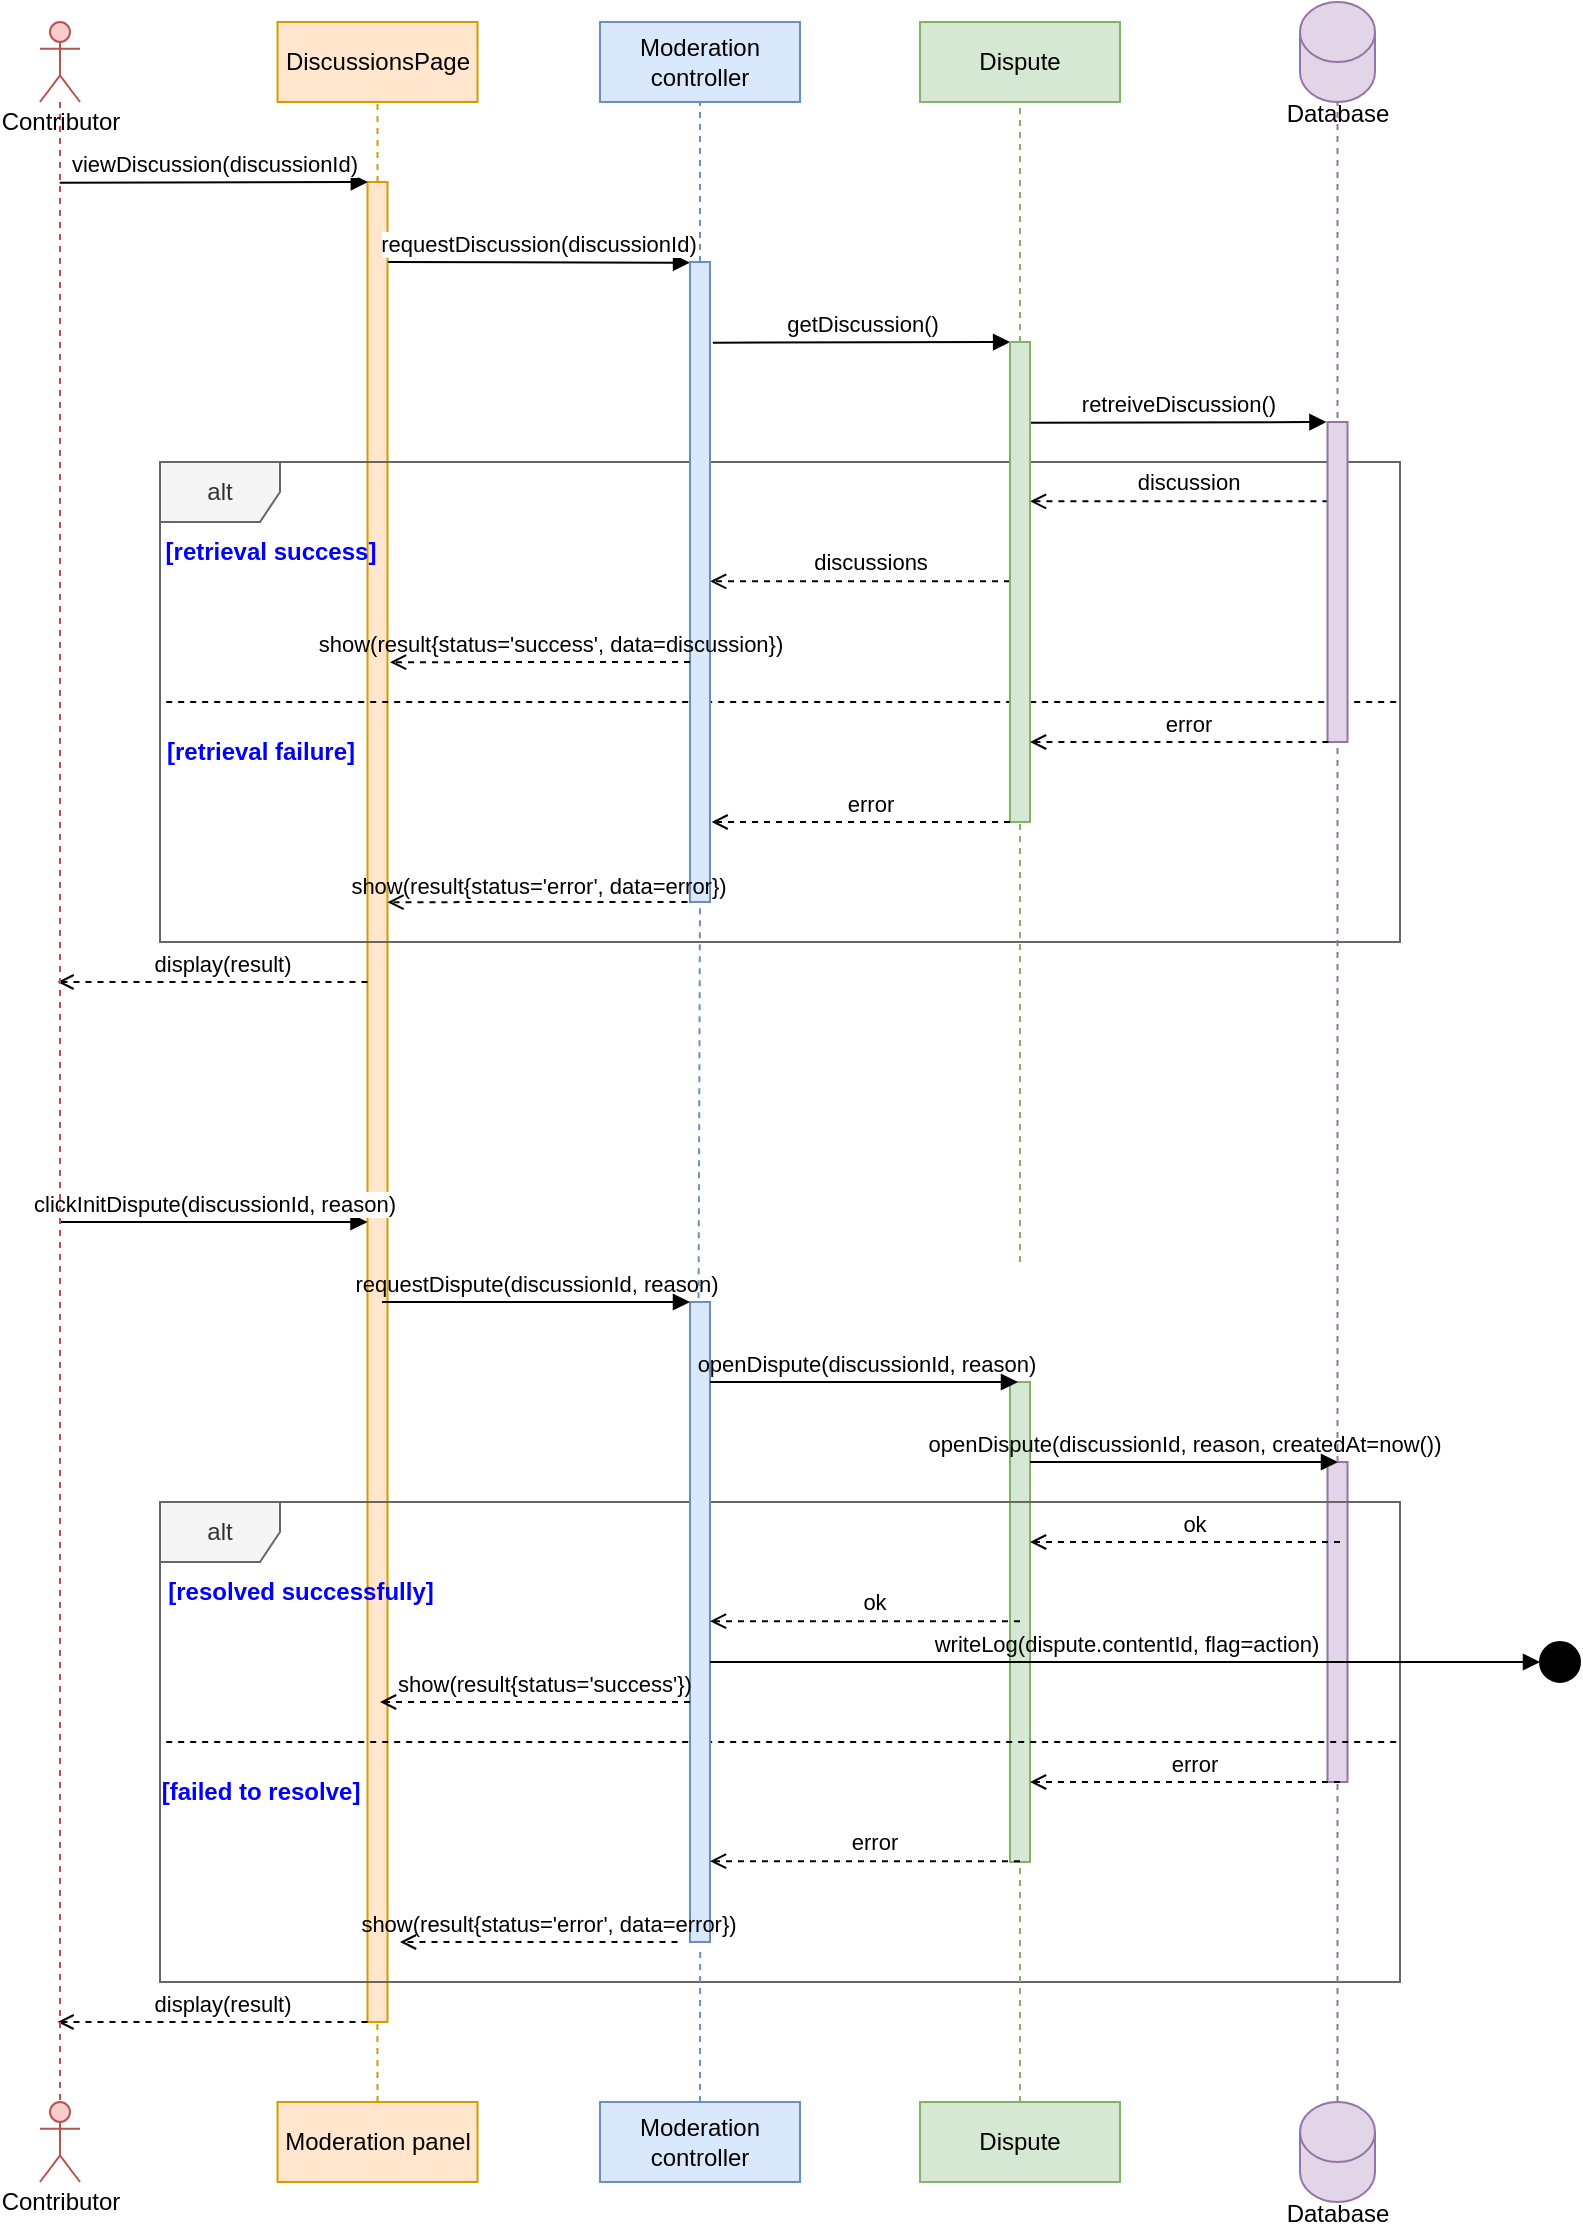 <mxfile pages="7">
    <diagram id="9YUfMd6E4KthZk4kom6o" name="moderate_content">
        <mxGraphModel dx="951" dy="515" grid="1" gridSize="10" guides="1" tooltips="1" connect="1" arrows="1" fold="1" page="1" pageScale="1" pageWidth="850" pageHeight="1100" math="0" shadow="0">
            <root>
                <mxCell id="0"/>
                <mxCell id="1" parent="0"/>
                <mxCell id="Brh_mnJi5IMDe2LUyWTu-10" value="&lt;span style=&quot;color: rgba(237, 237, 237, 0); font-family: monospace; font-size: 0px; text-align: start;&quot;&gt;%3CmxGraphModel%3E%3Croot%3E%3CmxCell%20id%3D%220%22%2F%3E%3CmxCell%20id%3D%221%22%20parent%3D%220%22%2F%3E%3CmxCell%20id%3D%222%22%20value%3D%22%5Bmessage%5D%22%20style%3D%22html%3D1%3BverticalAlign%3Dbottom%3BendArrow%3Dblock%3Brounded%3D0%3BexitX%3D0.983%3BexitY%3D0.126%3BexitDx%3D0%3BexitDy%3D0%3BexitPerimeter%3D0%3B%22%20edge%3D%221%22%20parent%3D%221%22%3E%3CmxGeometry%20x%3D%220.001%22%20relative%3D%221%22%20as%3D%22geometry%22%3E%3CmxPoint%20x%3D%22325%22%20y%3D%22240%22%20as%3D%22sourcePoint%22%2F%3E%3CmxPoint%20x%3D%22475%22%20y%3D%22240%22%20as%3D%22targetPoint%22%2F%3E%3CmxPoint%20as%3D%22offset%22%2F%3E%3C%2FmxGeometry%3E%3C%2FmxCell%3E%3C%2Froot%3E%3C%2FmxGraphModel%3E&lt;/span&gt;" style="html=1;points=[];perimeter=orthogonalPerimeter;fillColor=#ffe6cc;strokeColor=#d79b00;container=0;" parent="1" vertex="1">
                    <mxGeometry x="233.75" y="200" width="10" height="920" as="geometry"/>
                </mxCell>
                <mxCell id="krH2Hktch8SGsoItCmGY-56" value="" style="html=1;points=[];perimeter=orthogonalPerimeter;fillColor=#e1d5e7;strokeColor=#9673a6;container=0;" parent="1" vertex="1">
                    <mxGeometry x="713.75" y="840" width="10" height="160" as="geometry"/>
                </mxCell>
                <mxCell id="krH2Hktch8SGsoItCmGY-51" value="&lt;span style=&quot;color: rgba(237, 237, 237, 0); font-family: monospace; font-size: 0px; text-align: start;&quot;&gt;%3CmxGraphModel%3E%3Croot%3E%3CmxCell%20id%3D%220%22%2F%3E%3CmxCell%20id%3D%221%22%20parent%3D%220%22%2F%3E%3CmxCell%20id%3D%222%22%20value%3D%22%5Bmessage%5D%22%20style%3D%22html%3D1%3BverticalAlign%3Dbottom%3BendArrow%3Dblock%3Brounded%3D0%3BexitX%3D0.983%3BexitY%3D0.126%3BexitDx%3D0%3BexitDy%3D0%3BexitPerimeter%3D0%3B%22%20edge%3D%221%22%20parent%3D%221%22%3E%3CmxGeometry%20x%3D%220.001%22%20relative%3D%221%22%20as%3D%22geometry%22%3E%3CmxPoint%20x%3D%22325%22%20y%3D%22240%22%20as%3D%22sourcePoint%22%2F%3E%3CmxPoint%20x%3D%22475%22%20y%3D%22240%22%20as%3D%22targetPoint%22%2F%3E%3CmxPoint%20as%3D%22offset%22%2F%3E%3C%2FmxGeometry%3E%3C%2FmxCell%3E%3C%2Froot%3E%3C%2FmxGraphModel%3E&lt;/span&gt;" style="html=1;points=[];perimeter=orthogonalPerimeter;fillColor=#D5E8D4;strokeColor=#82B366;container=0;" parent="1" vertex="1">
                    <mxGeometry x="555" y="800" width="10" height="240" as="geometry"/>
                </mxCell>
                <mxCell id="krH2Hktch8SGsoItCmGY-9" value="" style="group" parent="1" vertex="1" connectable="0">
                    <mxGeometry x="130" y="340" width="620" height="240" as="geometry"/>
                </mxCell>
                <mxCell id="krH2Hktch8SGsoItCmGY-10" value="alt" style="shape=umlFrame;whiteSpace=wrap;html=1;fillColor=#f5f5f5;fontColor=#333333;strokeColor=#666666;" parent="krH2Hktch8SGsoItCmGY-9" vertex="1">
                    <mxGeometry width="620" height="240" as="geometry"/>
                </mxCell>
                <mxCell id="krH2Hktch8SGsoItCmGY-11" value="&lt;b&gt;&lt;font style=&quot;color: rgb(0, 0, 255);&quot;&gt;[retrieval success]&lt;/font&gt;&lt;/b&gt;" style="text;html=1;align=center;verticalAlign=middle;resizable=0;points=[];autosize=1;strokeColor=none;fillColor=none;" parent="krH2Hktch8SGsoItCmGY-9" vertex="1">
                    <mxGeometry x="-10" y="29.998" width="130" height="30" as="geometry"/>
                </mxCell>
                <mxCell id="krH2Hktch8SGsoItCmGY-12" value="&lt;b&gt;&lt;font style=&quot;color: rgb(0, 0, 255);&quot;&gt;[retrieval failure]&lt;/font&gt;&lt;/b&gt;" style="text;html=1;align=center;verticalAlign=middle;resizable=0;points=[];autosize=1;strokeColor=none;fillColor=none;" parent="krH2Hktch8SGsoItCmGY-9" vertex="1">
                    <mxGeometry x="-10" y="130.002" width="120" height="30" as="geometry"/>
                </mxCell>
                <mxCell id="krH2Hktch8SGsoItCmGY-13" value="" style="endArrow=none;dashed=1;html=1;rounded=0;entryX=1;entryY=0.5;entryDx=0;entryDy=0;entryPerimeter=0;exitX=0.005;exitY=0.5;exitDx=0;exitDy=0;exitPerimeter=0;" parent="krH2Hktch8SGsoItCmGY-9" source="krH2Hktch8SGsoItCmGY-10" target="krH2Hktch8SGsoItCmGY-10" edge="1">
                    <mxGeometry width="50" height="50" relative="1" as="geometry">
                        <mxPoint y="119.57" as="sourcePoint"/>
                        <mxPoint x="620" y="120.29" as="targetPoint"/>
                    </mxGeometry>
                </mxCell>
                <mxCell id="krH2Hktch8SGsoItCmGY-58" value="" style="group" parent="1" vertex="1" connectable="0">
                    <mxGeometry x="130" y="860" width="620" height="240" as="geometry"/>
                </mxCell>
                <mxCell id="krH2Hktch8SGsoItCmGY-59" value="alt" style="shape=umlFrame;whiteSpace=wrap;html=1;fillColor=#f5f5f5;fontColor=#333333;strokeColor=#666666;" parent="krH2Hktch8SGsoItCmGY-58" vertex="1">
                    <mxGeometry width="620" height="240" as="geometry"/>
                </mxCell>
                <mxCell id="krH2Hktch8SGsoItCmGY-61" value="&lt;b&gt;&lt;font style=&quot;color: rgb(0, 0, 255);&quot;&gt;[failed to resolve]&lt;/font&gt;&lt;/b&gt;" style="text;html=1;align=center;verticalAlign=middle;resizable=0;points=[];autosize=1;strokeColor=none;fillColor=none;" parent="krH2Hktch8SGsoItCmGY-58" vertex="1">
                    <mxGeometry x="-10" y="130.002" width="120" height="30" as="geometry"/>
                </mxCell>
                <mxCell id="krH2Hktch8SGsoItCmGY-62" value="" style="endArrow=none;dashed=1;html=1;rounded=0;entryX=1;entryY=0.5;entryDx=0;entryDy=0;entryPerimeter=0;exitX=0.005;exitY=0.5;exitDx=0;exitDy=0;exitPerimeter=0;" parent="krH2Hktch8SGsoItCmGY-58" source="krH2Hktch8SGsoItCmGY-59" target="krH2Hktch8SGsoItCmGY-59" edge="1">
                    <mxGeometry width="50" height="50" relative="1" as="geometry">
                        <mxPoint y="119.57" as="sourcePoint"/>
                        <mxPoint x="620" y="120.29" as="targetPoint"/>
                    </mxGeometry>
                </mxCell>
                <mxCell id="krH2Hktch8SGsoItCmGY-60" value="&lt;b&gt;&lt;font style=&quot;color: rgb(0, 0, 255);&quot;&gt;[resolved successfully]&lt;/font&gt;&lt;/b&gt;" style="text;html=1;align=center;verticalAlign=middle;resizable=0;points=[];autosize=1;strokeColor=none;fillColor=none;" parent="krH2Hktch8SGsoItCmGY-58" vertex="1">
                    <mxGeometry x="-10" y="29.998" width="160" height="30" as="geometry"/>
                </mxCell>
                <mxCell id="krH2Hktch8SGsoItCmGY-20" value="&lt;span style=&quot;color: rgba(237, 237, 237, 0); font-family: monospace; font-size: 0px; text-align: start;&quot;&gt;%3CmxGraphModel%3E%3Croot%3E%3CmxCell%20id%3D%220%22%2F%3E%3CmxCell%20id%3D%221%22%20parent%3D%220%22%2F%3E%3CmxCell%20id%3D%222%22%20value%3D%22%5Bmessage%5D%22%20style%3D%22html%3D1%3BverticalAlign%3Dbottom%3BendArrow%3Dblock%3Brounded%3D0%3BexitX%3D0.983%3BexitY%3D0.126%3BexitDx%3D0%3BexitDy%3D0%3BexitPerimeter%3D0%3B%22%20edge%3D%221%22%20parent%3D%221%22%3E%3CmxGeometry%20x%3D%220.001%22%20relative%3D%221%22%20as%3D%22geometry%22%3E%3CmxPoint%20x%3D%22325%22%20y%3D%22240%22%20as%3D%22sourcePoint%22%2F%3E%3CmxPoint%20x%3D%22475%22%20y%3D%22240%22%20as%3D%22targetPoint%22%2F%3E%3CmxPoint%20as%3D%22offset%22%2F%3E%3C%2FmxGeometry%3E%3C%2FmxCell%3E%3C%2Froot%3E%3C%2FmxGraphModel%3E&lt;/span&gt;" style="html=1;points=[];perimeter=orthogonalPerimeter;fillColor=#DAE8FC;strokeColor=#6C8EBF;container=0;" parent="1" vertex="1">
                    <mxGeometry x="395" y="760" width="10" height="320" as="geometry"/>
                </mxCell>
                <mxCell id="Al805DOzdkPpneg158_Z-17" value="requestDiscussion(discussionId)" style="html=1;verticalAlign=bottom;endArrow=block;rounded=0;entryX=0.003;entryY=-0.002;entryDx=0;entryDy=0;entryPerimeter=0;" parent="1" edge="1">
                    <mxGeometry x="0.001" relative="1" as="geometry">
                        <mxPoint x="244" y="240" as="sourcePoint"/>
                        <mxPoint x="395.03" y="240.36" as="targetPoint"/>
                        <mxPoint as="offset"/>
                    </mxGeometry>
                </mxCell>
                <mxCell id="f-mqI0CYQHJbRvDZa1W0-10" value="getDiscussion()" style="html=1;verticalAlign=bottom;endArrow=block;rounded=0;exitX=1.143;exitY=0.126;exitDx=0;exitDy=0;exitPerimeter=0;entryX=0.006;entryY=0;entryDx=0;entryDy=0;entryPerimeter=0;" parent="1" source="Brh_mnJi5IMDe2LUyWTu-18" target="Brh_mnJi5IMDe2LUyWTu-24" edge="1">
                    <mxGeometry x="0.001" relative="1" as="geometry">
                        <mxPoint x="404.87" y="279.6" as="sourcePoint"/>
                        <mxPoint x="555.09" y="280.16" as="targetPoint"/>
                        <mxPoint as="offset"/>
                    </mxGeometry>
                </mxCell>
                <mxCell id="hI0j3te1_Zp4ngGJVeRy-8" value="retreiveDiscussion()" style="html=1;verticalAlign=bottom;endArrow=block;rounded=0;exitX=0.992;exitY=0.255;exitDx=0;exitDy=0;exitPerimeter=0;entryX=-0.062;entryY=0.005;entryDx=0;entryDy=0;entryPerimeter=0;" parent="1" edge="1">
                    <mxGeometry x="0.001" relative="1" as="geometry">
                        <mxPoint x="565.0" y="320.4" as="sourcePoint"/>
                        <mxPoint x="713.21" y="320" as="targetPoint"/>
                        <mxPoint as="offset"/>
                    </mxGeometry>
                </mxCell>
                <mxCell id="hI0j3te1_Zp4ngGJVeRy-11" style="rounded=0;orthogonalLoop=1;jettySize=auto;html=1;endArrow=open;endFill=0;dashed=1;exitX=0;exitY=1.001;exitDx=0;exitDy=0;exitPerimeter=0;entryX=1.005;entryY=0.834;entryDx=0;entryDy=0;entryPerimeter=0;" parent="1" edge="1">
                    <mxGeometry relative="1" as="geometry">
                        <mxPoint x="405.05" y="399.64" as="targetPoint"/>
                        <mxPoint x="555" y="399.64" as="sourcePoint"/>
                    </mxGeometry>
                </mxCell>
                <mxCell id="hI0j3te1_Zp4ngGJVeRy-12" value="discussions" style="edgeLabel;html=1;align=center;verticalAlign=bottom;resizable=0;points=[];container=0;" parent="hI0j3te1_Zp4ngGJVeRy-11" vertex="1" connectable="0">
                    <mxGeometry x="-0.06" y="-1" relative="1" as="geometry">
                        <mxPoint as="offset"/>
                    </mxGeometry>
                </mxCell>
                <mxCell id="2" style="rounded=0;orthogonalLoop=1;jettySize=auto;html=1;endArrow=open;endFill=0;dashed=1;entryX=1.005;entryY=0.834;entryDx=0;entryDy=0;entryPerimeter=0;" parent="1" edge="1">
                    <mxGeometry relative="1" as="geometry">
                        <mxPoint x="78.75" y="600.0" as="targetPoint"/>
                        <mxPoint x="233.75" y="600" as="sourcePoint"/>
                    </mxGeometry>
                </mxCell>
                <mxCell id="3" value="display(result)" style="edgeLabel;html=1;align=center;verticalAlign=bottom;resizable=0;points=[];container=0;" parent="2" vertex="1" connectable="0">
                    <mxGeometry x="-0.06" y="-1" relative="1" as="geometry">
                        <mxPoint as="offset"/>
                    </mxGeometry>
                </mxCell>
                <mxCell id="krH2Hktch8SGsoItCmGY-30" style="rounded=0;orthogonalLoop=1;jettySize=auto;html=1;endArrow=open;endFill=0;dashed=1;entryX=1.005;entryY=0.834;entryDx=0;entryDy=0;entryPerimeter=0;" parent="1" edge="1">
                    <mxGeometry relative="1" as="geometry">
                        <mxPoint x="78.75" y="1120" as="targetPoint"/>
                        <mxPoint x="233.75" y="1120" as="sourcePoint"/>
                    </mxGeometry>
                </mxCell>
                <mxCell id="krH2Hktch8SGsoItCmGY-31" value="display(result)" style="edgeLabel;html=1;align=center;verticalAlign=bottom;resizable=0;points=[];container=0;" parent="krH2Hktch8SGsoItCmGY-30" vertex="1" connectable="0">
                    <mxGeometry x="-0.06" y="-1" relative="1" as="geometry">
                        <mxPoint as="offset"/>
                    </mxGeometry>
                </mxCell>
                <mxCell id="krH2Hktch8SGsoItCmGY-28" style="rounded=0;orthogonalLoop=1;jettySize=auto;html=1;endArrow=open;endFill=0;dashed=1;entryX=1.005;entryY=0.834;entryDx=0;entryDy=0;entryPerimeter=0;" parent="1" edge="1">
                    <mxGeometry relative="1" as="geometry">
                        <mxPoint x="240.0" y="960.0" as="targetPoint"/>
                        <mxPoint x="395" y="960" as="sourcePoint"/>
                    </mxGeometry>
                </mxCell>
                <mxCell id="krH2Hktch8SGsoItCmGY-29" value="show(result{status=&#39;success&#39;})" style="edgeLabel;html=1;align=center;verticalAlign=bottom;resizable=0;points=[];container=0;labelBackgroundColor=none;" parent="krH2Hktch8SGsoItCmGY-28" vertex="1" connectable="0">
                    <mxGeometry x="-0.06" y="-1" relative="1" as="geometry">
                        <mxPoint as="offset"/>
                    </mxGeometry>
                </mxCell>
                <mxCell id="krH2Hktch8SGsoItCmGY-44" style="rounded=0;orthogonalLoop=1;jettySize=auto;html=1;endArrow=open;endFill=0;dashed=1;" parent="1" edge="1">
                    <mxGeometry relative="1" as="geometry">
                        <mxPoint x="250" y="1080" as="targetPoint"/>
                        <mxPoint x="388.75" y="1080" as="sourcePoint"/>
                    </mxGeometry>
                </mxCell>
                <mxCell id="krH2Hktch8SGsoItCmGY-45" value="show(result{status=&#39;error&#39;, data=error})" style="edgeLabel;html=1;align=center;verticalAlign=bottom;resizable=0;points=[];container=0;labelBackgroundColor=none;" parent="krH2Hktch8SGsoItCmGY-44" vertex="1" connectable="0">
                    <mxGeometry x="-0.06" y="-1" relative="1" as="geometry">
                        <mxPoint as="offset"/>
                    </mxGeometry>
                </mxCell>
                <mxCell id="krH2Hktch8SGsoItCmGY-24" style="rounded=0;orthogonalLoop=1;jettySize=auto;html=1;endArrow=open;endFill=0;dashed=1;entryX=1.005;entryY=0.834;entryDx=0;entryDy=0;entryPerimeter=0;" parent="1" edge="1">
                    <mxGeometry relative="1" as="geometry">
                        <mxPoint x="565" y="880.0" as="targetPoint"/>
                        <mxPoint x="720" y="880" as="sourcePoint"/>
                    </mxGeometry>
                </mxCell>
                <mxCell id="krH2Hktch8SGsoItCmGY-25" value="ok" style="edgeLabel;html=1;align=center;verticalAlign=bottom;resizable=0;points=[];container=0;" parent="krH2Hktch8SGsoItCmGY-24" vertex="1" connectable="0">
                    <mxGeometry x="-0.06" y="-1" relative="1" as="geometry">
                        <mxPoint as="offset"/>
                    </mxGeometry>
                </mxCell>
                <mxCell id="krH2Hktch8SGsoItCmGY-40" style="rounded=0;orthogonalLoop=1;jettySize=auto;html=1;endArrow=open;endFill=0;dashed=1;entryX=1.005;entryY=0.834;entryDx=0;entryDy=0;entryPerimeter=0;" parent="1" edge="1">
                    <mxGeometry relative="1" as="geometry">
                        <mxPoint x="565" y="1000.0" as="targetPoint"/>
                        <mxPoint x="720" y="1000" as="sourcePoint"/>
                    </mxGeometry>
                </mxCell>
                <mxCell id="krH2Hktch8SGsoItCmGY-41" value="error" style="edgeLabel;html=1;align=center;verticalAlign=bottom;resizable=0;points=[];container=0;" parent="krH2Hktch8SGsoItCmGY-40" vertex="1" connectable="0">
                    <mxGeometry x="-0.06" y="-1" relative="1" as="geometry">
                        <mxPoint as="offset"/>
                    </mxGeometry>
                </mxCell>
                <mxCell id="krH2Hktch8SGsoItCmGY-26" style="rounded=0;orthogonalLoop=1;jettySize=auto;html=1;endArrow=open;endFill=0;dashed=1;entryX=1.005;entryY=0.834;entryDx=0;entryDy=0;entryPerimeter=0;" parent="1" edge="1">
                    <mxGeometry relative="1" as="geometry">
                        <mxPoint x="405" y="919.6" as="targetPoint"/>
                        <mxPoint x="560" y="919.6" as="sourcePoint"/>
                    </mxGeometry>
                </mxCell>
                <mxCell id="krH2Hktch8SGsoItCmGY-27" value="ok" style="edgeLabel;html=1;align=center;verticalAlign=bottom;resizable=0;points=[];container=0;" parent="krH2Hktch8SGsoItCmGY-26" vertex="1" connectable="0">
                    <mxGeometry x="-0.06" y="-1" relative="1" as="geometry">
                        <mxPoint as="offset"/>
                    </mxGeometry>
                </mxCell>
                <mxCell id="krH2Hktch8SGsoItCmGY-42" style="rounded=0;orthogonalLoop=1;jettySize=auto;html=1;endArrow=open;endFill=0;dashed=1;entryX=1.005;entryY=0.834;entryDx=0;entryDy=0;entryPerimeter=0;" parent="1" edge="1">
                    <mxGeometry relative="1" as="geometry">
                        <mxPoint x="405" y="1039.6" as="targetPoint"/>
                        <mxPoint x="560" y="1039.6" as="sourcePoint"/>
                    </mxGeometry>
                </mxCell>
                <mxCell id="krH2Hktch8SGsoItCmGY-43" value="error" style="edgeLabel;html=1;align=center;verticalAlign=bottom;resizable=0;points=[];container=0;" parent="krH2Hktch8SGsoItCmGY-42" vertex="1" connectable="0">
                    <mxGeometry x="-0.06" y="-1" relative="1" as="geometry">
                        <mxPoint as="offset"/>
                    </mxGeometry>
                </mxCell>
                <mxCell id="hI0j3te1_Zp4ngGJVeRy-13" style="rounded=0;orthogonalLoop=1;jettySize=auto;html=1;endArrow=open;endFill=0;dashed=1;exitX=-0.037;exitY=0.998;exitDx=0;exitDy=0;exitPerimeter=0;entryX=1.004;entryY=0.749;entryDx=0;entryDy=0;entryPerimeter=0;" parent="1" edge="1">
                    <mxGeometry relative="1" as="geometry">
                        <mxPoint x="565" y="359.64" as="targetPoint"/>
                        <mxPoint x="714.21" y="359.64" as="sourcePoint"/>
                    </mxGeometry>
                </mxCell>
                <mxCell id="hI0j3te1_Zp4ngGJVeRy-14" value="discussion" style="edgeLabel;html=1;align=center;verticalAlign=bottom;resizable=0;points=[];container=0;" parent="hI0j3te1_Zp4ngGJVeRy-13" vertex="1" connectable="0">
                    <mxGeometry x="-0.06" y="-1" relative="1" as="geometry">
                        <mxPoint as="offset"/>
                    </mxGeometry>
                </mxCell>
                <mxCell id="Brh_mnJi5IMDe2LUyWTu-4" value="viewDiscussion(discussionId)" style="html=1;verticalAlign=bottom;endArrow=block;rounded=0;entryX=0.018;entryY=0;entryDx=0;entryDy=0;entryPerimeter=0;exitX=0.486;exitY=0.001;exitDx=0;exitDy=0;exitPerimeter=0;" parent="1" source="Brh_mnJi5IMDe2LUyWTu-5" target="Brh_mnJi5IMDe2LUyWTu-10" edge="1">
                    <mxGeometry x="0.001" relative="1" as="geometry">
                        <mxPoint x="80" y="200" as="sourcePoint"/>
                        <mxPoint x="235.42" y="199.36" as="targetPoint"/>
                        <mxPoint as="offset"/>
                    </mxGeometry>
                </mxCell>
                <mxCell id="krH2Hktch8SGsoItCmGY-18" value="clickInitDispute(discussionId, reason)" style="html=1;verticalAlign=bottom;endArrow=block;rounded=0;entryX=0.018;entryY=0;entryDx=0;entryDy=0;entryPerimeter=0;exitX=0.486;exitY=0.001;exitDx=0;exitDy=0;exitPerimeter=0;" parent="1" edge="1">
                    <mxGeometry x="0.001" relative="1" as="geometry">
                        <mxPoint x="79.75" y="720" as="sourcePoint"/>
                        <mxPoint x="233.75" y="720" as="targetPoint"/>
                        <mxPoint as="offset"/>
                    </mxGeometry>
                </mxCell>
                <mxCell id="krH2Hktch8SGsoItCmGY-21" value="&lt;span&gt;requestDispute(discussionId, reason)&lt;/span&gt;" style="html=1;verticalAlign=bottom;endArrow=block;rounded=0;entryX=0.018;entryY=0;entryDx=0;entryDy=0;entryPerimeter=0;exitX=0.486;exitY=0.001;exitDx=0;exitDy=0;exitPerimeter=0;labelBackgroundColor=none;" parent="1" edge="1">
                    <mxGeometry x="0.001" relative="1" as="geometry">
                        <mxPoint x="241" y="760" as="sourcePoint"/>
                        <mxPoint x="395" y="760" as="targetPoint"/>
                        <mxPoint as="offset"/>
                    </mxGeometry>
                </mxCell>
                <mxCell id="krH2Hktch8SGsoItCmGY-22" value="&lt;span&gt;openDispute(discussionId, reason)&lt;/span&gt;" style="html=1;verticalAlign=bottom;endArrow=block;rounded=0;entryX=0.018;entryY=0;entryDx=0;entryDy=0;entryPerimeter=0;exitX=0.486;exitY=0.001;exitDx=0;exitDy=0;exitPerimeter=0;labelBackgroundColor=none;" parent="1" edge="1">
                    <mxGeometry x="0.004" relative="1" as="geometry">
                        <mxPoint x="405" y="800" as="sourcePoint"/>
                        <mxPoint x="559" y="800" as="targetPoint"/>
                        <mxPoint as="offset"/>
                    </mxGeometry>
                </mxCell>
                <mxCell id="krH2Hktch8SGsoItCmGY-38" value="writeLog(dispute.contentId, flag=action)" style="html=1;verticalAlign=bottom;endArrow=block;rounded=0;exitX=0.486;exitY=0.001;exitDx=0;exitDy=0;exitPerimeter=0;labelBackgroundColor=none;" parent="1" edge="1">
                    <mxGeometry x="0.001" relative="1" as="geometry">
                        <mxPoint x="405" y="940" as="sourcePoint"/>
                        <mxPoint x="820" y="940" as="targetPoint"/>
                        <mxPoint as="offset"/>
                    </mxGeometry>
                </mxCell>
                <mxCell id="krH2Hktch8SGsoItCmGY-23" value="openDispute(discussionId, reason, createdAt=now())" style="html=1;verticalAlign=bottom;endArrow=block;rounded=0;entryX=0.018;entryY=0;entryDx=0;entryDy=0;entryPerimeter=0;exitX=0.486;exitY=0.001;exitDx=0;exitDy=0;exitPerimeter=0;labelBackgroundColor=none;" parent="1" edge="1">
                    <mxGeometry x="0.001" relative="1" as="geometry">
                        <mxPoint x="565" y="840" as="sourcePoint"/>
                        <mxPoint x="719" y="840" as="targetPoint"/>
                        <mxPoint as="offset"/>
                    </mxGeometry>
                </mxCell>
                <mxCell id="RKpe-7u0rJ-MWehzNpvw-2" value="Contributor" style="shape=umlActor;verticalLabelPosition=middle;verticalAlign=top;html=1;outlineConnect=0;strokeColor=light-dark(#B85450,#D7817E);fillColor=light-dark(#F8CECC,#512D2B);labelPosition=center;align=center;spacingTop=36;container=0;" parent="1" vertex="1">
                    <mxGeometry x="70" y="1160" width="20" height="40" as="geometry"/>
                </mxCell>
                <mxCell id="RKpe-7u0rJ-MWehzNpvw-3" value="" style="endArrow=none;html=1;rounded=0;entryX=0.5;entryY=0;entryDx=0;entryDy=0;entryPerimeter=0;dashed=1;strokeColor=#B85450;" parent="1" source="Al805DOzdkPpneg158_Z-26" target="RKpe-7u0rJ-MWehzNpvw-2" edge="1">
                    <mxGeometry width="50" height="50" relative="1" as="geometry">
                        <mxPoint x="170" y="390" as="sourcePoint"/>
                        <mxPoint x="220" y="340" as="targetPoint"/>
                    </mxGeometry>
                </mxCell>
                <mxCell id="Brh_mnJi5IMDe2LUyWTu-15" value="Moderation controller" style="rounded=0;whiteSpace=wrap;html=1;strokeColor=#6C8EBF;fillColor=#DAE8FC;container=0;" parent="1" vertex="1">
                    <mxGeometry x="350" y="1160" width="100" height="40" as="geometry"/>
                </mxCell>
                <mxCell id="Brh_mnJi5IMDe2LUyWTu-17" value="" style="endArrow=none;html=1;rounded=0;entryX=0.5;entryY=1;entryDx=0;entryDy=0;exitX=0.428;exitY=-0.006;exitDx=0;exitDy=0;strokeColor=#6C8EBF;dashed=1;exitPerimeter=0;" parent="1" source="krH2Hktch8SGsoItCmGY-20" target="Brh_mnJi5IMDe2LUyWTu-18" edge="1">
                    <mxGeometry width="50" height="50" relative="1" as="geometry">
                        <mxPoint x="400" y="600.0" as="sourcePoint"/>
                        <mxPoint x="400" y="580" as="targetPoint"/>
                    </mxGeometry>
                </mxCell>
                <mxCell id="krH2Hktch8SGsoItCmGY-54" value="" style="endArrow=none;html=1;rounded=0;entryX=0.509;entryY=1.01;entryDx=0;entryDy=0;exitX=0.5;exitY=0;exitDx=0;exitDy=0;strokeColor=#6C8EBF;dashed=1;entryPerimeter=0;" parent="1" source="Brh_mnJi5IMDe2LUyWTu-15" target="krH2Hktch8SGsoItCmGY-20" edge="1">
                    <mxGeometry width="50" height="50" relative="1" as="geometry">
                        <mxPoint x="470" y="1588" as="sourcePoint"/>
                        <mxPoint x="471" y="1390" as="targetPoint"/>
                    </mxGeometry>
                </mxCell>
                <mxCell id="Brh_mnJi5IMDe2LUyWTu-21" value="Dispute" style="rounded=0;whiteSpace=wrap;html=1;strokeColor=#82B366;fillColor=#D5E8D4;container=0;" parent="1" vertex="1">
                    <mxGeometry x="510" y="1160" width="100" height="40" as="geometry"/>
                </mxCell>
                <mxCell id="Brh_mnJi5IMDe2LUyWTu-23" value="" style="endArrow=none;html=1;rounded=0;entryX=0.5;entryY=1;entryDx=0;entryDy=0;strokeColor=#82B366;dashed=1;" parent="1" target="Brh_mnJi5IMDe2LUyWTu-24" edge="1">
                    <mxGeometry width="50" height="50" relative="1" as="geometry">
                        <mxPoint x="560" y="740" as="sourcePoint"/>
                        <mxPoint x="560" y="580" as="targetPoint"/>
                    </mxGeometry>
                </mxCell>
                <mxCell id="krH2Hktch8SGsoItCmGY-53" value="" style="endArrow=none;html=1;rounded=0;strokeColor=#82B366;dashed=1;exitX=0.5;exitY=0;exitDx=0;exitDy=0;" parent="1" source="Brh_mnJi5IMDe2LUyWTu-21" edge="1">
                    <mxGeometry width="50" height="50" relative="1" as="geometry">
                        <mxPoint x="600" y="1460" as="sourcePoint"/>
                        <mxPoint x="560" y="1040" as="targetPoint"/>
                    </mxGeometry>
                </mxCell>
                <mxCell id="f-mqI0CYQHJbRvDZa1W0-15" value="Database" style="shape=cylinder3;whiteSpace=wrap;html=1;boundedLbl=1;backgroundOutline=1;size=15;strokeColor=#9673A6;fillColor=#E1D5E7;spacingTop=36;container=0;" parent="1" vertex="1">
                    <mxGeometry x="700" y="1160" width="37.5" height="50" as="geometry"/>
                </mxCell>
                <mxCell id="f-mqI0CYQHJbRvDZa1W0-14" value="" style="endArrow=none;html=1;rounded=0;entryX=0.5;entryY=1;entryDx=0;entryDy=0;entryPerimeter=0;exitX=0.5;exitY=0;exitDx=0;exitDy=0;exitPerimeter=0;dashed=1;strokeColor=#9673A6;" parent="1" source="krH2Hktch8SGsoItCmGY-56" target="f-mqI0CYQHJbRvDZa1W0-7" edge="1">
                    <mxGeometry width="50" height="50" relative="1" as="geometry">
                        <mxPoint x="508.75" y="310" as="sourcePoint"/>
                        <mxPoint x="558.75" y="260" as="targetPoint"/>
                    </mxGeometry>
                </mxCell>
                <mxCell id="Brh_mnJi5IMDe2LUyWTu-8" value="&lt;div&gt;&lt;span style=&quot;background-color: transparent;&quot;&gt;Moderation panel&lt;/span&gt;&lt;/div&gt;" style="rounded=0;whiteSpace=wrap;html=1;strokeColor=#D79B00;fillColor=#FFE6CC;container=0;" parent="1" vertex="1">
                    <mxGeometry x="188.75" y="1160" width="100" height="40" as="geometry"/>
                </mxCell>
                <mxCell id="Brh_mnJi5IMDe2LUyWTu-14" value="Moderation controller" style="rounded=0;whiteSpace=wrap;html=1;strokeColor=#6C8EBF;fillColor=#DAE8FC;container=0;" parent="1" vertex="1">
                    <mxGeometry x="350" y="120" width="100" height="40" as="geometry"/>
                </mxCell>
                <mxCell id="Brh_mnJi5IMDe2LUyWTu-16" value="" style="endArrow=none;html=1;rounded=0;entryX=0.5;entryY=1;entryDx=0;entryDy=0;exitX=0.5;exitY=0;exitDx=0;exitDy=0;strokeColor=#6C8EBF;dashed=1;" parent="1" source="Brh_mnJi5IMDe2LUyWTu-18" target="Brh_mnJi5IMDe2LUyWTu-14" edge="1">
                    <mxGeometry width="50" height="50" relative="1" as="geometry">
                        <mxPoint x="390" y="620" as="sourcePoint"/>
                        <mxPoint x="440" y="570" as="targetPoint"/>
                    </mxGeometry>
                </mxCell>
                <mxCell id="Brh_mnJi5IMDe2LUyWTu-18" value="&lt;span style=&quot;color: rgba(237, 237, 237, 0); font-family: monospace; font-size: 0px; text-align: start;&quot;&gt;%3CmxGraphModel%3E%3Croot%3E%3CmxCell%20id%3D%220%22%2F%3E%3CmxCell%20id%3D%221%22%20parent%3D%220%22%2F%3E%3CmxCell%20id%3D%222%22%20value%3D%22%5Bmessage%5D%22%20style%3D%22html%3D1%3BverticalAlign%3Dbottom%3BendArrow%3Dblock%3Brounded%3D0%3BexitX%3D0.983%3BexitY%3D0.126%3BexitDx%3D0%3BexitDy%3D0%3BexitPerimeter%3D0%3B%22%20edge%3D%221%22%20parent%3D%221%22%3E%3CmxGeometry%20x%3D%220.001%22%20relative%3D%221%22%20as%3D%22geometry%22%3E%3CmxPoint%20x%3D%22325%22%20y%3D%22240%22%20as%3D%22sourcePoint%22%2F%3E%3CmxPoint%20x%3D%22475%22%20y%3D%22240%22%20as%3D%22targetPoint%22%2F%3E%3CmxPoint%20as%3D%22offset%22%2F%3E%3C%2FmxGeometry%3E%3C%2FmxCell%3E%3C%2Froot%3E%3C%2FmxGraphModel%3E&lt;/span&gt;" style="html=1;points=[];perimeter=orthogonalPerimeter;fillColor=#DAE8FC;strokeColor=#6C8EBF;container=0;" parent="1" vertex="1">
                    <mxGeometry x="395" y="240" width="10" height="320" as="geometry"/>
                </mxCell>
                <mxCell id="Brh_mnJi5IMDe2LUyWTu-7" value="&lt;div&gt;&lt;span style=&quot;background-color: transparent;&quot;&gt;DiscussionsPage&lt;/span&gt;&lt;/div&gt;" style="rounded=0;whiteSpace=wrap;html=1;strokeColor=#D79B00;fillColor=#FFE6CC;container=0;" parent="1" vertex="1">
                    <mxGeometry x="188.75" y="120" width="100" height="40" as="geometry"/>
                </mxCell>
                <mxCell id="Brh_mnJi5IMDe2LUyWTu-9" value="" style="endArrow=none;html=1;rounded=0;entryX=0.5;entryY=1;entryDx=0;entryDy=0;exitX=0.5;exitY=0;exitDx=0;exitDy=0;strokeColor=#D79B00;dashed=1;" parent="1" source="Brh_mnJi5IMDe2LUyWTu-10" target="Brh_mnJi5IMDe2LUyWTu-7" edge="1">
                    <mxGeometry width="50" height="50" relative="1" as="geometry">
                        <mxPoint x="228.75" y="620" as="sourcePoint"/>
                        <mxPoint x="278.75" y="570" as="targetPoint"/>
                    </mxGeometry>
                </mxCell>
                <mxCell id="krH2Hktch8SGsoItCmGY-55" value="" style="endArrow=none;html=1;rounded=0;entryX=0.495;entryY=1.001;entryDx=0;entryDy=0;exitX=0.5;exitY=0;exitDx=0;exitDy=0;strokeColor=#D79B00;dashed=1;entryPerimeter=0;" parent="1" source="Brh_mnJi5IMDe2LUyWTu-8" target="Brh_mnJi5IMDe2LUyWTu-10" edge="1">
                    <mxGeometry width="50" height="50" relative="1" as="geometry">
                        <mxPoint x="220" y="1290" as="sourcePoint"/>
                        <mxPoint x="220" y="1250" as="targetPoint"/>
                    </mxGeometry>
                </mxCell>
                <mxCell id="8" style="rounded=0;orthogonalLoop=1;jettySize=auto;html=1;endArrow=open;endFill=0;dashed=1;exitX=-0.002;exitY=1.001;exitDx=0;exitDy=0;exitPerimeter=0;entryX=0.998;entryY=0.876;entryDx=0;entryDy=0;entryPerimeter=0;" parent="1" edge="1">
                    <mxGeometry relative="1" as="geometry">
                        <mxPoint x="243.75" y="560.08" as="targetPoint"/>
                        <mxPoint x="393.75" y="560.0" as="sourcePoint"/>
                    </mxGeometry>
                </mxCell>
                <mxCell id="9" value="show(result{status=&#39;error&#39;, data=error})" style="edgeLabel;html=1;align=center;verticalAlign=bottom;resizable=0;points=[];labelBackgroundColor=none;container=0;" parent="8" vertex="1" connectable="0">
                    <mxGeometry x="-0.06" y="-1" relative="1" as="geometry">
                        <mxPoint x="-4" y="1" as="offset"/>
                    </mxGeometry>
                </mxCell>
                <mxCell id="f-mqI0CYQHJbRvDZa1W0-7" value="Database" style="shape=cylinder3;whiteSpace=wrap;html=1;boundedLbl=1;backgroundOutline=1;size=15;strokeColor=#9673A6;fillColor=#E1D5E7;verticalAlign=middle;spacingTop=36;container=0;" parent="1" vertex="1">
                    <mxGeometry x="700" y="110" width="37.5" height="50" as="geometry"/>
                </mxCell>
                <mxCell id="Al805DOzdkPpneg158_Z-13" value="" style="html=1;points=[];perimeter=orthogonalPerimeter;fillColor=#e1d5e7;strokeColor=#9673a6;container=0;" parent="1" vertex="1">
                    <mxGeometry x="713.75" y="320" width="10" height="160" as="geometry"/>
                </mxCell>
                <mxCell id="Al805DOzdkPpneg158_Z-26" value="Contributor" style="shape=umlActor;verticalLabelPosition=middle;verticalAlign=top;html=1;outlineConnect=0;strokeColor=light-dark(#B85450,#D7817E);fillColor=light-dark(#F8CECC,#512D2B);labelPosition=center;align=center;spacingTop=36;container=0;" parent="1" vertex="1">
                    <mxGeometry x="70" y="120" width="20" height="40" as="geometry"/>
                </mxCell>
                <mxCell id="Brh_mnJi5IMDe2LUyWTu-5" value="&lt;span style=&quot;color: rgba(0, 0, 0, 0); font-family: monospace; font-size: 0px; text-align: start;&quot;&gt;%3CmxGraphModel%3E%3Croot%3E%3CmxCell%20id%3D%220%22%2F%3E%3CmxCell%20id%3D%221%22%20parent%3D%220%22%2F%3E%3CmxCell%20id%3D%222%22%20value%3D%22%5Bmessage%5D%22%20style%3D%22html%3D1%3BverticalAlign%3Dbottom%3BendArrow%3Dblock%3Brounded%3D0%3BexitX%3D0.983%3BexitY%3D0.126%3BexitDx%3D0%3BexitDy%3D0%3BexitPerimeter%3D0%3B%22%20edge%3D%221%22%20parent%3D%221%22%3E%3CmxGeometry%20x%3D%220.001%22%20relative%3D%221%22%20as%3D%22geometry%22%3E%3CmxPoint%20x%3D%22325%22%20y%3D%22240%22%20as%3D%22sourcePoint%22%2F%3E%3CmxPoint%20x%3D%22475%22%20y%3D%22240%22%20as%3D%22targetPoint%22%2F%3E%3CmxPoint%20as%3D%22offset%22%2F%3E%3C%2FmxGeometry%3E%3C%2FmxCell%3E%3C%2Froot%3E%3C%2FmxGraphModel%3E&lt;/span&gt;" style="html=1;points=[];perimeter=orthogonalPerimeter;fillColor=#FFE6CC00;strokeColor=#D79B0000;container=0;" parent="1" vertex="1">
                    <mxGeometry x="75" y="200" width="10" height="320" as="geometry"/>
                </mxCell>
                <mxCell id="Brh_mnJi5IMDe2LUyWTu-20" value="Dispute" style="rounded=0;whiteSpace=wrap;html=1;strokeColor=#82B366;fillColor=#D5E8D4;container=0;" parent="1" vertex="1">
                    <mxGeometry x="510" y="120" width="100" height="40" as="geometry"/>
                </mxCell>
                <mxCell id="Brh_mnJi5IMDe2LUyWTu-22" value="" style="endArrow=none;html=1;rounded=0;entryX=0.5;entryY=1;entryDx=0;entryDy=0;exitX=0.5;exitY=0;exitDx=0;exitDy=0;strokeColor=#82B366;dashed=1;" parent="1" source="Brh_mnJi5IMDe2LUyWTu-24" target="Brh_mnJi5IMDe2LUyWTu-20" edge="1">
                    <mxGeometry width="50" height="50" relative="1" as="geometry">
                        <mxPoint x="550" y="620" as="sourcePoint"/>
                        <mxPoint x="600" y="570" as="targetPoint"/>
                    </mxGeometry>
                </mxCell>
                <mxCell id="Brh_mnJi5IMDe2LUyWTu-24" value="&lt;span style=&quot;color: rgba(237, 237, 237, 0); font-family: monospace; font-size: 0px; text-align: start;&quot;&gt;%3CmxGraphModel%3E%3Croot%3E%3CmxCell%20id%3D%220%22%2F%3E%3CmxCell%20id%3D%221%22%20parent%3D%220%22%2F%3E%3CmxCell%20id%3D%222%22%20value%3D%22%5Bmessage%5D%22%20style%3D%22html%3D1%3BverticalAlign%3Dbottom%3BendArrow%3Dblock%3Brounded%3D0%3BexitX%3D0.983%3BexitY%3D0.126%3BexitDx%3D0%3BexitDy%3D0%3BexitPerimeter%3D0%3B%22%20edge%3D%221%22%20parent%3D%221%22%3E%3CmxGeometry%20x%3D%220.001%22%20relative%3D%221%22%20as%3D%22geometry%22%3E%3CmxPoint%20x%3D%22325%22%20y%3D%22240%22%20as%3D%22sourcePoint%22%2F%3E%3CmxPoint%20x%3D%22475%22%20y%3D%22240%22%20as%3D%22targetPoint%22%2F%3E%3CmxPoint%20as%3D%22offset%22%2F%3E%3C%2FmxGeometry%3E%3C%2FmxCell%3E%3C%2Froot%3E%3C%2FmxGraphModel%3E&lt;/span&gt;" style="html=1;points=[];perimeter=orthogonalPerimeter;fillColor=#D5E8D4;strokeColor=#82B366;container=0;" parent="1" vertex="1">
                    <mxGeometry x="555" y="280" width="10" height="240" as="geometry"/>
                </mxCell>
                <mxCell id="4" style="rounded=0;orthogonalLoop=1;jettySize=auto;html=1;endArrow=open;endFill=0;dashed=1;exitX=-0.037;exitY=0.998;exitDx=0;exitDy=0;exitPerimeter=0;entryX=1.004;entryY=0.749;entryDx=0;entryDy=0;entryPerimeter=0;" parent="1" edge="1">
                    <mxGeometry relative="1" as="geometry">
                        <mxPoint x="565" y="480.0" as="targetPoint"/>
                        <mxPoint x="714.21" y="480.0" as="sourcePoint"/>
                    </mxGeometry>
                </mxCell>
                <mxCell id="5" value="error" style="edgeLabel;html=1;align=center;verticalAlign=bottom;resizable=0;points=[];container=0;" parent="4" vertex="1" connectable="0">
                    <mxGeometry x="-0.06" y="-1" relative="1" as="geometry">
                        <mxPoint as="offset"/>
                    </mxGeometry>
                </mxCell>
                <mxCell id="6" style="rounded=0;orthogonalLoop=1;jettySize=auto;html=1;endArrow=open;endFill=0;dashed=1;exitX=-0.037;exitY=0.998;exitDx=0;exitDy=0;exitPerimeter=0;entryX=1.004;entryY=0.749;entryDx=0;entryDy=0;entryPerimeter=0;" parent="1" edge="1">
                    <mxGeometry relative="1" as="geometry">
                        <mxPoint x="405.79" y="520" as="targetPoint"/>
                        <mxPoint x="555.0" y="520" as="sourcePoint"/>
                    </mxGeometry>
                </mxCell>
                <mxCell id="7" value="error" style="edgeLabel;html=1;align=center;verticalAlign=bottom;resizable=0;points=[];container=0;" parent="6" vertex="1" connectable="0">
                    <mxGeometry x="-0.06" y="-1" relative="1" as="geometry">
                        <mxPoint as="offset"/>
                    </mxGeometry>
                </mxCell>
                <mxCell id="hI0j3te1_Zp4ngGJVeRy-9" style="rounded=0;orthogonalLoop=1;jettySize=auto;html=1;endArrow=open;endFill=0;dashed=1;exitX=-0.002;exitY=1.001;exitDx=0;exitDy=0;exitPerimeter=0;entryX=0.998;entryY=0.876;entryDx=0;entryDy=0;entryPerimeter=0;" parent="1" edge="1">
                    <mxGeometry relative="1" as="geometry">
                        <mxPoint x="245.0" y="440.08" as="targetPoint"/>
                        <mxPoint x="395.0" y="440.0" as="sourcePoint"/>
                    </mxGeometry>
                </mxCell>
                <mxCell id="hI0j3te1_Zp4ngGJVeRy-10" value="show(result{status=&#39;success&#39;, data=discussion})" style="edgeLabel;html=1;align=center;verticalAlign=bottom;resizable=0;points=[];labelBackgroundColor=none;container=0;" parent="hI0j3te1_Zp4ngGJVeRy-9" vertex="1" connectable="0">
                    <mxGeometry x="-0.06" y="-1" relative="1" as="geometry">
                        <mxPoint as="offset"/>
                    </mxGeometry>
                </mxCell>
                <mxCell id="krH2Hktch8SGsoItCmGY-39" value="" style="ellipse;whiteSpace=wrap;html=1;aspect=fixed;labelBackgroundColor=none;fillColor=#000000;" parent="1" vertex="1">
                    <mxGeometry x="820" y="930" width="20" height="20" as="geometry"/>
                </mxCell>
                <mxCell id="krH2Hktch8SGsoItCmGY-57" value="" style="endArrow=none;html=1;rounded=0;entryX=0.5;entryY=1;entryDx=0;entryDy=0;entryPerimeter=0;exitX=0.5;exitY=0;exitDx=0;exitDy=0;exitPerimeter=0;dashed=1;strokeColor=#9673A6;" parent="1" source="f-mqI0CYQHJbRvDZa1W0-15" target="krH2Hktch8SGsoItCmGY-56" edge="1">
                    <mxGeometry width="50" height="50" relative="1" as="geometry">
                        <mxPoint x="719" y="1160" as="sourcePoint"/>
                        <mxPoint x="719" y="160" as="targetPoint"/>
                    </mxGeometry>
                </mxCell>
            </root>
        </mxGraphModel>
    </diagram>
</mxfile>